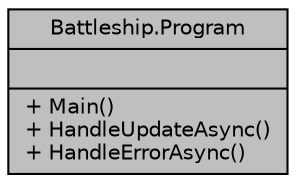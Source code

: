 digraph "Battleship.Program"
{
 // INTERACTIVE_SVG=YES
 // LATEX_PDF_SIZE
  edge [fontname="Helvetica",fontsize="10",labelfontname="Helvetica",labelfontsize="10"];
  node [fontname="Helvetica",fontsize="10",shape=record];
  Node1 [label="{Battleship.Program\n||+ Main()\l+ HandleUpdateAsync()\l+ HandleErrorAsync()\l}",height=0.2,width=0.4,color="black", fillcolor="grey75", style="filled", fontcolor="black",tooltip="Un programa que implementa un bot de Telegram."];
}
